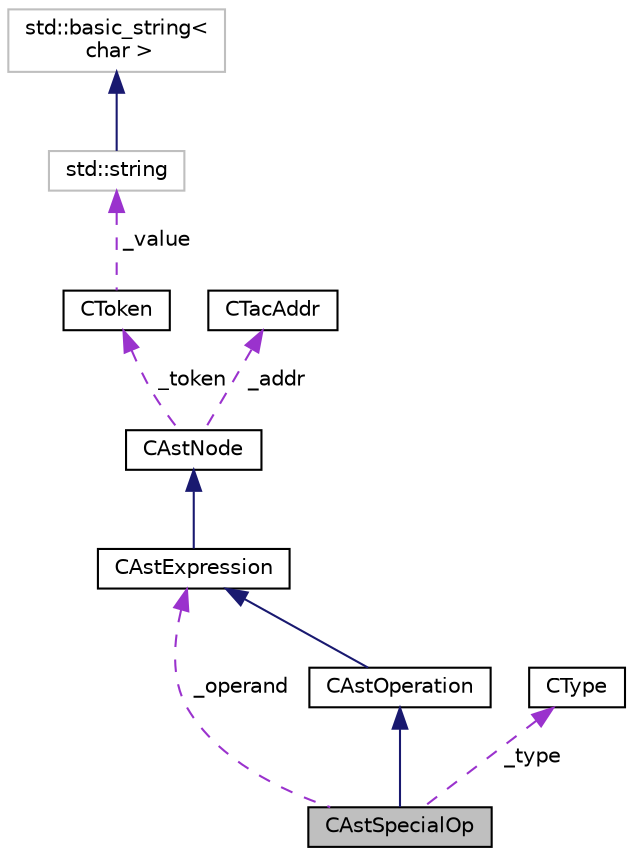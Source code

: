 digraph "CAstSpecialOp"
{
  edge [fontname="Helvetica",fontsize="10",labelfontname="Helvetica",labelfontsize="10"];
  node [fontname="Helvetica",fontsize="10",shape=record];
  Node4 [label="CAstSpecialOp",height=0.2,width=0.4,color="black", fillcolor="grey75", style="filled", fontcolor="black"];
  Node5 -> Node4 [dir="back",color="midnightblue",fontsize="10",style="solid",fontname="Helvetica"];
  Node5 [label="CAstOperation",height=0.2,width=0.4,color="black", fillcolor="white", style="filled",URL="$classCAstOperation.html",tooltip="AST operation node. "];
  Node6 -> Node5 [dir="back",color="midnightblue",fontsize="10",style="solid",fontname="Helvetica"];
  Node6 [label="CAstExpression",height=0.2,width=0.4,color="black", fillcolor="white", style="filled",URL="$classCAstExpression.html",tooltip="AST expression node. "];
  Node7 -> Node6 [dir="back",color="midnightblue",fontsize="10",style="solid",fontname="Helvetica"];
  Node7 [label="CAstNode",height=0.2,width=0.4,color="black", fillcolor="white", style="filled",URL="$classCAstNode.html",tooltip="AST base node. "];
  Node8 -> Node7 [dir="back",color="darkorchid3",fontsize="10",style="dashed",label=" _token" ,fontname="Helvetica"];
  Node8 [label="CToken",height=0.2,width=0.4,color="black", fillcolor="white", style="filled",URL="$classCToken.html",tooltip="token "];
  Node9 -> Node8 [dir="back",color="darkorchid3",fontsize="10",style="dashed",label=" _value" ,fontname="Helvetica"];
  Node9 [label="std::string",height=0.2,width=0.4,color="grey75", fillcolor="white", style="filled",tooltip="STL class. "];
  Node10 -> Node9 [dir="back",color="midnightblue",fontsize="10",style="solid",fontname="Helvetica"];
  Node10 [label="std::basic_string\<\l char \>",height=0.2,width=0.4,color="grey75", fillcolor="white", style="filled",tooltip="STL class. "];
  Node11 -> Node7 [dir="back",color="darkorchid3",fontsize="10",style="dashed",label=" _addr" ,fontname="Helvetica"];
  Node11 [label="CTacAddr",height=0.2,width=0.4,color="black", fillcolor="white", style="filled",URL="$classCTacAddr.html",tooltip="address class "];
  Node6 -> Node4 [dir="back",color="darkorchid3",fontsize="10",style="dashed",label=" _operand" ,fontname="Helvetica"];
  Node12 -> Node4 [dir="back",color="darkorchid3",fontsize="10",style="dashed",label=" _type" ,fontname="Helvetica"];
  Node12 [label="CType",height=0.2,width=0.4,color="black", fillcolor="white", style="filled",URL="$classCType.html",tooltip="SnuPL base type. "];
}
